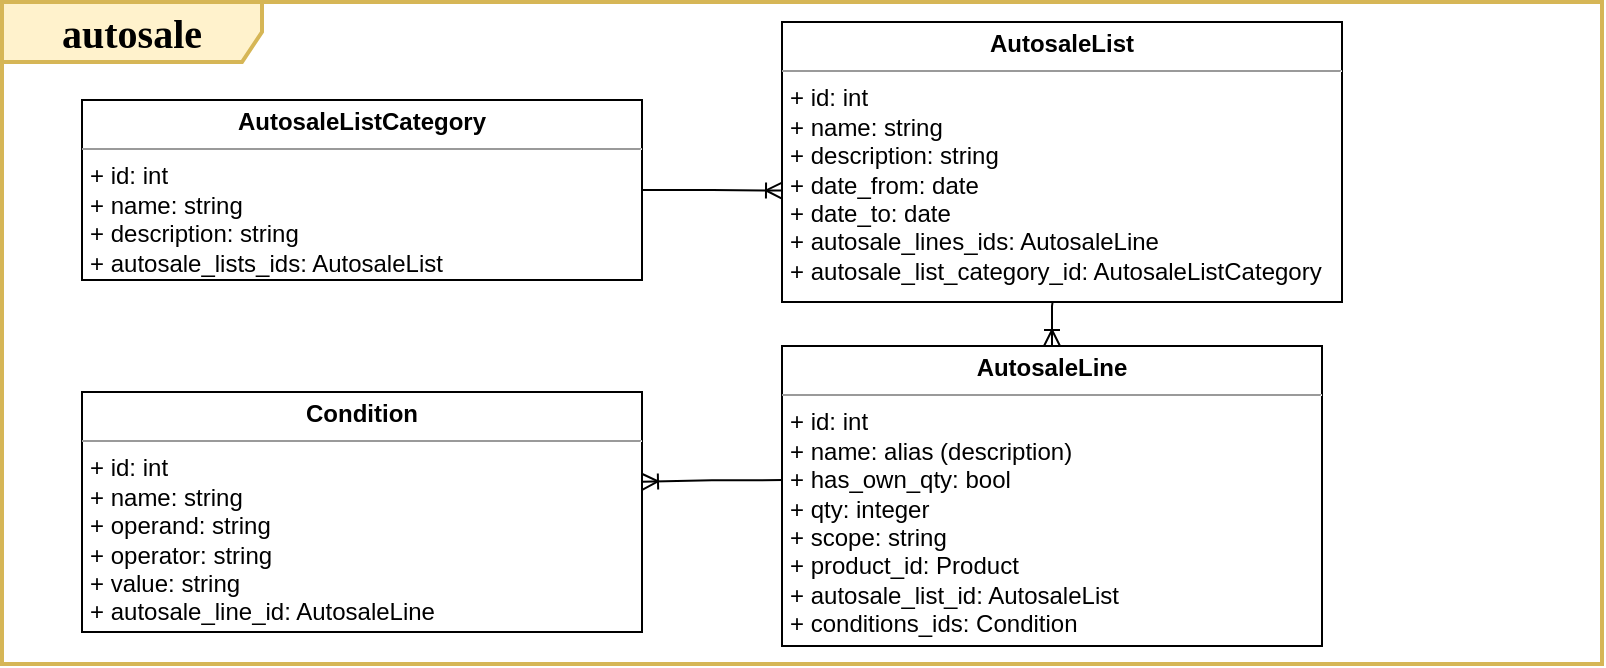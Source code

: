 <mxfile version="21.4.0" type="device">
  <diagram name="Page-1" id="zhScKVSaCbsPTTnsos2X">
    <mxGraphModel dx="2629" dy="909" grid="1" gridSize="10" guides="1" tooltips="1" connect="1" arrows="1" fold="1" page="1" pageScale="1" pageWidth="827" pageHeight="1169" math="0" shadow="0">
      <root>
        <mxCell id="0" />
        <mxCell id="1" parent="0" />
        <mxCell id="rqfd5I2RVTOxwaEnvA9X-1" value="&lt;b&gt;&lt;font style=&quot;font-size: 20px;&quot;&gt;autosale&lt;/font&gt;&lt;/b&gt;" style="shape=umlFrame;whiteSpace=wrap;html=1;rounded=0;shadow=0;comic=0;labelBackgroundColor=none;strokeWidth=2;fontFamily=Verdana;fontSize=10;align=center;width=130;height=30;fillColor=#fff2cc;strokeColor=#d6b656;" vertex="1" parent="1">
          <mxGeometry x="-810" y="20" width="800" height="331" as="geometry" />
        </mxCell>
        <mxCell id="rqfd5I2RVTOxwaEnvA9X-2" style="edgeStyle=orthogonalEdgeStyle;rounded=0;orthogonalLoop=1;jettySize=auto;html=1;entryX=0.484;entryY=0.99;entryDx=0;entryDy=0;endArrow=none;endFill=0;startArrow=ERoneToMany;startFill=0;entryPerimeter=0;" edge="1" parent="1" source="rqfd5I2RVTOxwaEnvA9X-4" target="rqfd5I2RVTOxwaEnvA9X-8">
          <mxGeometry relative="1" as="geometry" />
        </mxCell>
        <mxCell id="rqfd5I2RVTOxwaEnvA9X-3" style="edgeStyle=orthogonalEdgeStyle;rounded=0;orthogonalLoop=1;jettySize=auto;html=1;entryX=1;entryY=0.374;entryDx=0;entryDy=0;startArrow=none;startFill=0;endArrow=ERoneToMany;endFill=0;exitX=0.002;exitY=0.447;exitDx=0;exitDy=0;entryPerimeter=0;exitPerimeter=0;" edge="1" parent="1" source="rqfd5I2RVTOxwaEnvA9X-4" target="rqfd5I2RVTOxwaEnvA9X-6">
          <mxGeometry relative="1" as="geometry">
            <mxPoint x="-450" y="261" as="sourcePoint" />
            <mxPoint x="-540" y="261" as="targetPoint" />
          </mxGeometry>
        </mxCell>
        <mxCell id="rqfd5I2RVTOxwaEnvA9X-4" value="&lt;p style=&quot;margin: 0px ; margin-top: 4px ; text-align: center&quot;&gt;&lt;b&gt;AutosaleLine&lt;/b&gt;&lt;/p&gt;&lt;hr size=&quot;1&quot;&gt;&lt;p style=&quot;margin: 0px ; margin-left: 4px&quot;&gt;+ id: int&lt;/p&gt;&lt;p style=&quot;margin: 0px 0px 0px 4px;&quot;&gt;+ name: alias (description)&lt;/p&gt;&lt;p style=&quot;margin: 0px 0px 0px 4px;&quot;&gt;+ has_own_qty: bool&lt;/p&gt;&lt;p style=&quot;margin: 0px 0px 0px 4px;&quot;&gt;+ qty: integer&lt;/p&gt;&lt;p style=&quot;margin: 0px 0px 0px 4px;&quot;&gt;+ scope: string&lt;/p&gt;&lt;p style=&quot;margin: 0px 0px 0px 4px;&quot;&gt;+ product_id: Product&lt;/p&gt;&lt;p style=&quot;margin: 0px 0px 0px 4px;&quot;&gt;+ autosale_list_id: AutosaleList&lt;/p&gt;&lt;p style=&quot;margin: 0px 0px 0px 4px;&quot;&gt;+ conditions_ids: Condition&lt;/p&gt;&lt;p style=&quot;margin: 0px 0px 0px 4px;&quot;&gt;&lt;br&gt;&lt;/p&gt;&lt;p style=&quot;margin: 0px 0px 0px 4px;&quot;&gt;&lt;br&gt;&lt;/p&gt;&lt;p style=&quot;margin: 0px 0px 0px 4px;&quot;&gt;&lt;br&gt;&lt;/p&gt;&lt;p style=&quot;margin: 0px 0px 0px 4px;&quot;&gt;&lt;br&gt;&lt;/p&gt;&lt;p style=&quot;margin: 0px 0px 0px 4px;&quot;&gt;&lt;br&gt;&lt;/p&gt;&lt;p style=&quot;margin: 0px 0px 0px 4px;&quot;&gt;&lt;br&gt;&lt;/p&gt;&lt;p style=&quot;margin: 0px 0px 0px 4px;&quot;&gt;&lt;br&gt;&lt;/p&gt;&lt;p style=&quot;margin: 0px 0px 0px 4px;&quot;&gt;&lt;br&gt;&lt;/p&gt;" style="verticalAlign=top;align=left;overflow=fill;fontSize=12;fontFamily=Helvetica;html=1;rounded=0;shadow=0;comic=0;labelBackgroundColor=none;strokeWidth=1" vertex="1" parent="1">
          <mxGeometry x="-420" y="192" width="270" height="150" as="geometry" />
        </mxCell>
        <mxCell id="rqfd5I2RVTOxwaEnvA9X-5" style="edgeStyle=orthogonalEdgeStyle;rounded=0;orthogonalLoop=1;jettySize=auto;html=1;entryX=0;entryY=0.602;entryDx=0;entryDy=0;startArrow=none;startFill=0;endArrow=ERoneToMany;endFill=0;entryPerimeter=0;" edge="1" parent="1" source="rqfd5I2RVTOxwaEnvA9X-7" target="rqfd5I2RVTOxwaEnvA9X-8">
          <mxGeometry relative="1" as="geometry" />
        </mxCell>
        <mxCell id="rqfd5I2RVTOxwaEnvA9X-6" value="&lt;p style=&quot;margin: 0px ; margin-top: 4px ; text-align: center&quot;&gt;&lt;b&gt;Condition&lt;/b&gt;&lt;/p&gt;&lt;hr size=&quot;1&quot;&gt;&lt;p style=&quot;margin: 0px ; margin-left: 4px&quot;&gt;+ id: int&lt;/p&gt;&lt;p style=&quot;margin: 0px 0px 0px 4px;&quot;&gt;+ name: string&lt;/p&gt;&lt;p style=&quot;margin: 0px 0px 0px 4px;&quot;&gt;+ operand: string&lt;/p&gt;&lt;p style=&quot;margin: 0px 0px 0px 4px;&quot;&gt;+ operator: string&lt;/p&gt;&lt;p style=&quot;margin: 0px 0px 0px 4px;&quot;&gt;+ value: string&lt;/p&gt;&lt;p style=&quot;margin: 0px 0px 0px 4px;&quot;&gt;+ autosale_line_id: AutosaleLine&lt;/p&gt;&lt;p style=&quot;margin: 0px 0px 0px 4px;&quot;&gt;&lt;br&gt;&lt;/p&gt;&lt;p style=&quot;margin: 0px 0px 0px 4px;&quot;&gt;&lt;br&gt;&lt;/p&gt;&lt;p style=&quot;margin: 0px 0px 0px 4px;&quot;&gt;&lt;br&gt;&lt;/p&gt;&lt;p style=&quot;margin: 0px 0px 0px 4px;&quot;&gt;&lt;br&gt;&lt;/p&gt;&lt;p style=&quot;margin: 0px 0px 0px 4px;&quot;&gt;&lt;br&gt;&lt;/p&gt;&lt;p style=&quot;margin: 0px 0px 0px 4px;&quot;&gt;&lt;br&gt;&lt;/p&gt;&lt;p style=&quot;margin: 0px 0px 0px 4px;&quot;&gt;&lt;br&gt;&lt;/p&gt;&lt;p style=&quot;margin: 0px 0px 0px 4px;&quot;&gt;&lt;br&gt;&lt;/p&gt;" style="verticalAlign=top;align=left;overflow=fill;fontSize=12;fontFamily=Helvetica;html=1;rounded=0;shadow=0;comic=0;labelBackgroundColor=none;strokeWidth=1" vertex="1" parent="1">
          <mxGeometry x="-770" y="215" width="280" height="120" as="geometry" />
        </mxCell>
        <mxCell id="rqfd5I2RVTOxwaEnvA9X-7" value="&lt;p style=&quot;margin: 0px ; margin-top: 4px ; text-align: center&quot;&gt;&lt;b&gt;AutosaleListCategory&lt;/b&gt;&lt;/p&gt;&lt;hr size=&quot;1&quot;&gt;&lt;p style=&quot;margin: 0px ; margin-left: 4px&quot;&gt;+ id: int&lt;/p&gt;&lt;p style=&quot;margin: 0px 0px 0px 4px;&quot;&gt;+ name: string&lt;/p&gt;&lt;p style=&quot;margin: 0px 0px 0px 4px;&quot;&gt;+ description: string&lt;/p&gt;&lt;p style=&quot;margin: 0px 0px 0px 4px;&quot;&gt;+ autosale_lists_ids: AutosaleList&lt;/p&gt;&lt;p style=&quot;margin: 0px 0px 0px 4px;&quot;&gt;&lt;br&gt;&lt;/p&gt;&lt;p style=&quot;margin: 0px 0px 0px 4px;&quot;&gt;&lt;br&gt;&lt;/p&gt;&lt;p style=&quot;margin: 0px 0px 0px 4px;&quot;&gt;&lt;br&gt;&lt;/p&gt;&lt;p style=&quot;margin: 0px 0px 0px 4px;&quot;&gt;&lt;br&gt;&lt;/p&gt;&lt;p style=&quot;margin: 0px 0px 0px 4px;&quot;&gt;&lt;br&gt;&lt;/p&gt;&lt;p style=&quot;margin: 0px 0px 0px 4px;&quot;&gt;&lt;br&gt;&lt;/p&gt;&lt;p style=&quot;margin: 0px 0px 0px 4px;&quot;&gt;&lt;br&gt;&lt;/p&gt;&lt;p style=&quot;margin: 0px 0px 0px 4px;&quot;&gt;&lt;br&gt;&lt;/p&gt;" style="verticalAlign=top;align=left;overflow=fill;fontSize=12;fontFamily=Helvetica;html=1;rounded=0;shadow=0;comic=0;labelBackgroundColor=none;strokeWidth=1" vertex="1" parent="1">
          <mxGeometry x="-770" y="69" width="280" height="90" as="geometry" />
        </mxCell>
        <mxCell id="rqfd5I2RVTOxwaEnvA9X-8" value="&lt;p style=&quot;margin: 0px ; margin-top: 4px ; text-align: center&quot;&gt;&lt;b&gt;AutosaleList&lt;/b&gt;&lt;/p&gt;&lt;hr size=&quot;1&quot;&gt;&lt;p style=&quot;margin: 0px ; margin-left: 4px&quot;&gt;+ id: int&lt;/p&gt;&lt;p style=&quot;margin: 0px 0px 0px 4px;&quot;&gt;+ name: string&lt;/p&gt;&lt;p style=&quot;margin: 0px 0px 0px 4px;&quot;&gt;+ description: string&lt;/p&gt;&lt;p style=&quot;margin: 0px 0px 0px 4px;&quot;&gt;+ date_from: date&lt;/p&gt;&lt;p style=&quot;margin: 0px 0px 0px 4px;&quot;&gt;+ date_to: date&lt;/p&gt;&lt;p style=&quot;margin: 0px 0px 0px 4px;&quot;&gt;+ autosale_lines_ids: AutosaleLine&lt;/p&gt;&lt;p style=&quot;margin: 0px 0px 0px 4px;&quot;&gt;+ autosale_list_category_id: AutosaleListCategory&lt;/p&gt;&lt;p style=&quot;margin: 0px 0px 0px 4px;&quot;&gt;&lt;br&gt;&lt;/p&gt;&lt;p style=&quot;margin: 0px 0px 0px 4px;&quot;&gt;&lt;br&gt;&lt;/p&gt;&lt;p style=&quot;margin: 0px 0px 0px 4px;&quot;&gt;&lt;br&gt;&lt;/p&gt;&lt;p style=&quot;margin: 0px 0px 0px 4px;&quot;&gt;&lt;br&gt;&lt;/p&gt;&lt;p style=&quot;margin: 0px 0px 0px 4px;&quot;&gt;&lt;br&gt;&lt;/p&gt;&lt;p style=&quot;margin: 0px 0px 0px 4px;&quot;&gt;&lt;br&gt;&lt;/p&gt;&lt;p style=&quot;margin: 0px 0px 0px 4px;&quot;&gt;&lt;br&gt;&lt;/p&gt;&lt;p style=&quot;margin: 0px 0px 0px 4px;&quot;&gt;&lt;br&gt;&lt;/p&gt;" style="verticalAlign=top;align=left;overflow=fill;fontSize=12;fontFamily=Helvetica;html=1;rounded=0;shadow=0;comic=0;labelBackgroundColor=none;strokeWidth=1" vertex="1" parent="1">
          <mxGeometry x="-420" y="30" width="280" height="140" as="geometry" />
        </mxCell>
      </root>
    </mxGraphModel>
  </diagram>
</mxfile>
